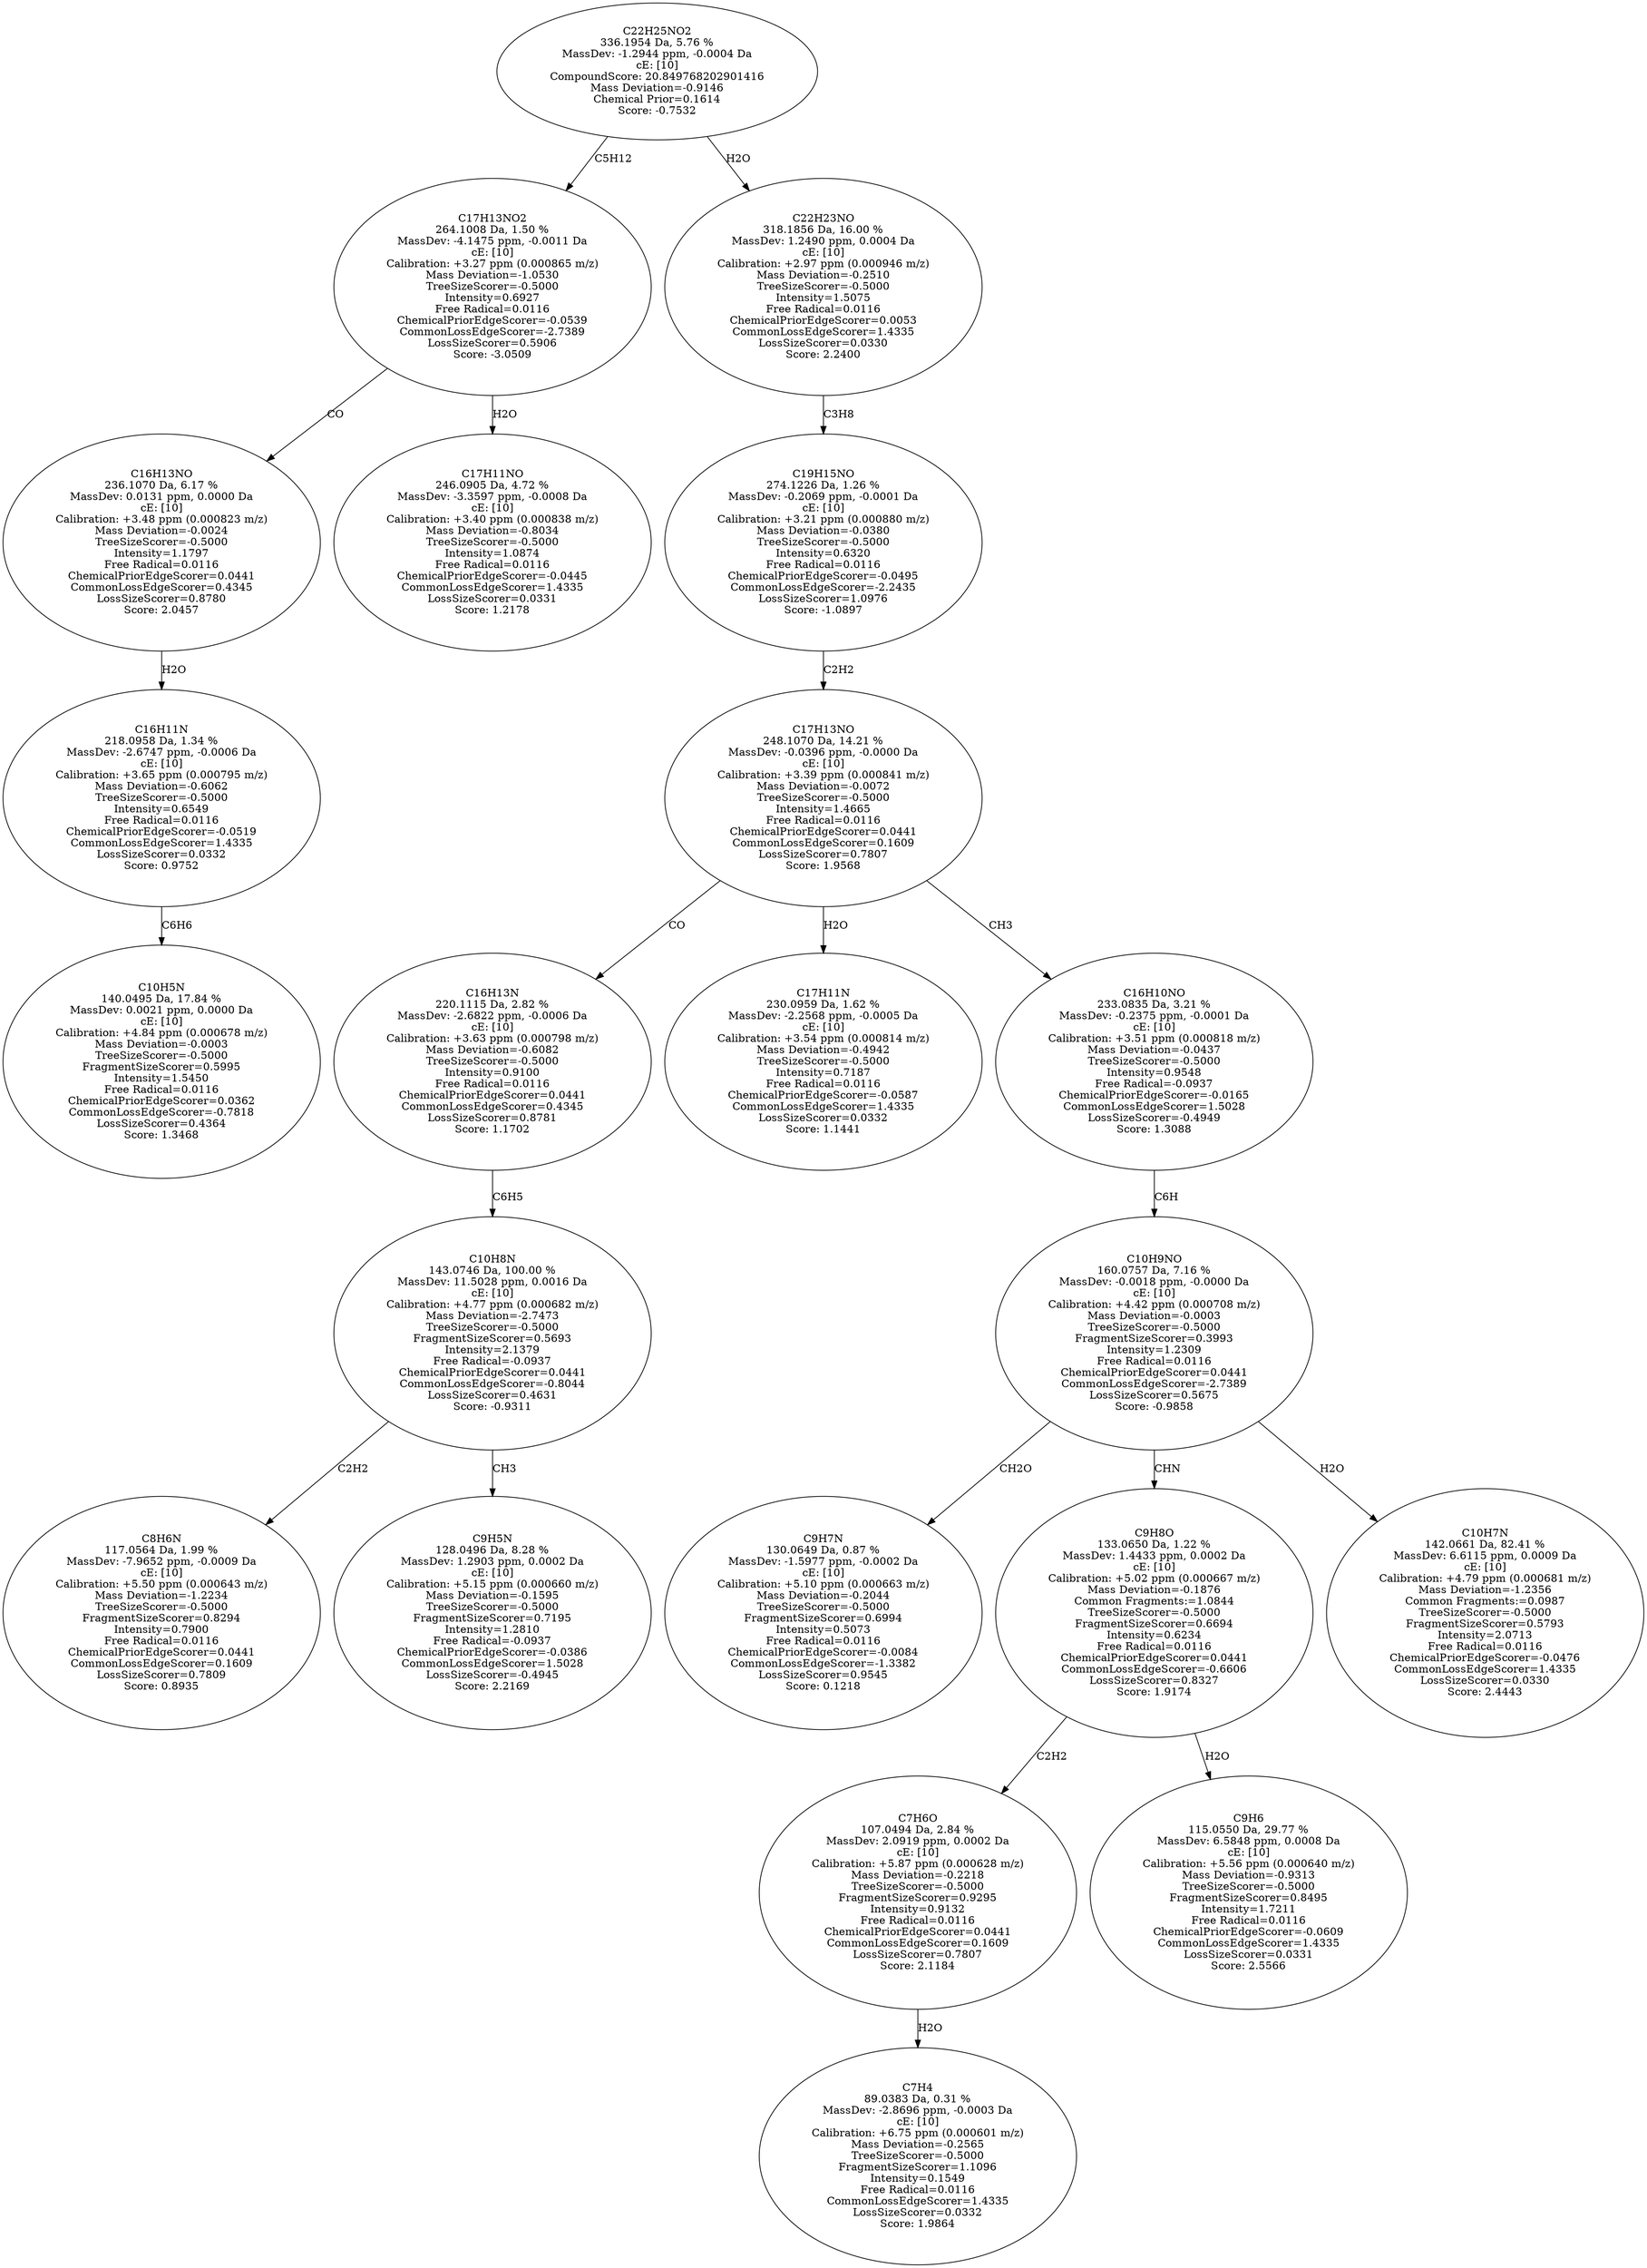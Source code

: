 strict digraph {
v1 [label="C10H5N\n140.0495 Da, 17.84 %\nMassDev: 0.0021 ppm, 0.0000 Da\ncE: [10]\nCalibration: +4.84 ppm (0.000678 m/z)\nMass Deviation=-0.0003\nTreeSizeScorer=-0.5000\nFragmentSizeScorer=0.5995\nIntensity=1.5450\nFree Radical=0.0116\nChemicalPriorEdgeScorer=0.0362\nCommonLossEdgeScorer=-0.7818\nLossSizeScorer=0.4364\nScore: 1.3468"];
v2 [label="C16H11N\n218.0958 Da, 1.34 %\nMassDev: -2.6747 ppm, -0.0006 Da\ncE: [10]\nCalibration: +3.65 ppm (0.000795 m/z)\nMass Deviation=-0.6062\nTreeSizeScorer=-0.5000\nIntensity=0.6549\nFree Radical=0.0116\nChemicalPriorEdgeScorer=-0.0519\nCommonLossEdgeScorer=1.4335\nLossSizeScorer=0.0332\nScore: 0.9752"];
v3 [label="C16H13NO\n236.1070 Da, 6.17 %\nMassDev: 0.0131 ppm, 0.0000 Da\ncE: [10]\nCalibration: +3.48 ppm (0.000823 m/z)\nMass Deviation=-0.0024\nTreeSizeScorer=-0.5000\nIntensity=1.1797\nFree Radical=0.0116\nChemicalPriorEdgeScorer=0.0441\nCommonLossEdgeScorer=0.4345\nLossSizeScorer=0.8780\nScore: 2.0457"];
v4 [label="C17H11NO\n246.0905 Da, 4.72 %\nMassDev: -3.3597 ppm, -0.0008 Da\ncE: [10]\nCalibration: +3.40 ppm (0.000838 m/z)\nMass Deviation=-0.8034\nTreeSizeScorer=-0.5000\nIntensity=1.0874\nFree Radical=0.0116\nChemicalPriorEdgeScorer=-0.0445\nCommonLossEdgeScorer=1.4335\nLossSizeScorer=0.0331\nScore: 1.2178"];
v5 [label="C17H13NO2\n264.1008 Da, 1.50 %\nMassDev: -4.1475 ppm, -0.0011 Da\ncE: [10]\nCalibration: +3.27 ppm (0.000865 m/z)\nMass Deviation=-1.0530\nTreeSizeScorer=-0.5000\nIntensity=0.6927\nFree Radical=0.0116\nChemicalPriorEdgeScorer=-0.0539\nCommonLossEdgeScorer=-2.7389\nLossSizeScorer=0.5906\nScore: -3.0509"];
v6 [label="C8H6N\n117.0564 Da, 1.99 %\nMassDev: -7.9652 ppm, -0.0009 Da\ncE: [10]\nCalibration: +5.50 ppm (0.000643 m/z)\nMass Deviation=-1.2234\nTreeSizeScorer=-0.5000\nFragmentSizeScorer=0.8294\nIntensity=0.7900\nFree Radical=0.0116\nChemicalPriorEdgeScorer=0.0441\nCommonLossEdgeScorer=0.1609\nLossSizeScorer=0.7809\nScore: 0.8935"];
v7 [label="C9H5N\n128.0496 Da, 8.28 %\nMassDev: 1.2903 ppm, 0.0002 Da\ncE: [10]\nCalibration: +5.15 ppm (0.000660 m/z)\nMass Deviation=-0.1595\nTreeSizeScorer=-0.5000\nFragmentSizeScorer=0.7195\nIntensity=1.2810\nFree Radical=-0.0937\nChemicalPriorEdgeScorer=-0.0386\nCommonLossEdgeScorer=1.5028\nLossSizeScorer=-0.4945\nScore: 2.2169"];
v8 [label="C10H8N\n143.0746 Da, 100.00 %\nMassDev: 11.5028 ppm, 0.0016 Da\ncE: [10]\nCalibration: +4.77 ppm (0.000682 m/z)\nMass Deviation=-2.7473\nTreeSizeScorer=-0.5000\nFragmentSizeScorer=0.5693\nIntensity=2.1379\nFree Radical=-0.0937\nChemicalPriorEdgeScorer=0.0441\nCommonLossEdgeScorer=-0.8044\nLossSizeScorer=0.4631\nScore: -0.9311"];
v9 [label="C16H13N\n220.1115 Da, 2.82 %\nMassDev: -2.6822 ppm, -0.0006 Da\ncE: [10]\nCalibration: +3.63 ppm (0.000798 m/z)\nMass Deviation=-0.6082\nTreeSizeScorer=-0.5000\nIntensity=0.9100\nFree Radical=0.0116\nChemicalPriorEdgeScorer=0.0441\nCommonLossEdgeScorer=0.4345\nLossSizeScorer=0.8781\nScore: 1.1702"];
v10 [label="C17H11N\n230.0959 Da, 1.62 %\nMassDev: -2.2568 ppm, -0.0005 Da\ncE: [10]\nCalibration: +3.54 ppm (0.000814 m/z)\nMass Deviation=-0.4942\nTreeSizeScorer=-0.5000\nIntensity=0.7187\nFree Radical=0.0116\nChemicalPriorEdgeScorer=-0.0587\nCommonLossEdgeScorer=1.4335\nLossSizeScorer=0.0332\nScore: 1.1441"];
v11 [label="C9H7N\n130.0649 Da, 0.87 %\nMassDev: -1.5977 ppm, -0.0002 Da\ncE: [10]\nCalibration: +5.10 ppm (0.000663 m/z)\nMass Deviation=-0.2044\nTreeSizeScorer=-0.5000\nFragmentSizeScorer=0.6994\nIntensity=0.5073\nFree Radical=0.0116\nChemicalPriorEdgeScorer=-0.0084\nCommonLossEdgeScorer=-1.3382\nLossSizeScorer=0.9545\nScore: 0.1218"];
v12 [label="C7H4\n89.0383 Da, 0.31 %\nMassDev: -2.8696 ppm, -0.0003 Da\ncE: [10]\nCalibration: +6.75 ppm (0.000601 m/z)\nMass Deviation=-0.2565\nTreeSizeScorer=-0.5000\nFragmentSizeScorer=1.1096\nIntensity=0.1549\nFree Radical=0.0116\nCommonLossEdgeScorer=1.4335\nLossSizeScorer=0.0332\nScore: 1.9864"];
v13 [label="C7H6O\n107.0494 Da, 2.84 %\nMassDev: 2.0919 ppm, 0.0002 Da\ncE: [10]\nCalibration: +5.87 ppm (0.000628 m/z)\nMass Deviation=-0.2218\nTreeSizeScorer=-0.5000\nFragmentSizeScorer=0.9295\nIntensity=0.9132\nFree Radical=0.0116\nChemicalPriorEdgeScorer=0.0441\nCommonLossEdgeScorer=0.1609\nLossSizeScorer=0.7807\nScore: 2.1184"];
v14 [label="C9H6\n115.0550 Da, 29.77 %\nMassDev: 6.5848 ppm, 0.0008 Da\ncE: [10]\nCalibration: +5.56 ppm (0.000640 m/z)\nMass Deviation=-0.9313\nTreeSizeScorer=-0.5000\nFragmentSizeScorer=0.8495\nIntensity=1.7211\nFree Radical=0.0116\nChemicalPriorEdgeScorer=-0.0609\nCommonLossEdgeScorer=1.4335\nLossSizeScorer=0.0331\nScore: 2.5566"];
v15 [label="C9H8O\n133.0650 Da, 1.22 %\nMassDev: 1.4433 ppm, 0.0002 Da\ncE: [10]\nCalibration: +5.02 ppm (0.000667 m/z)\nMass Deviation=-0.1876\nCommon Fragments:=1.0844\nTreeSizeScorer=-0.5000\nFragmentSizeScorer=0.6694\nIntensity=0.6234\nFree Radical=0.0116\nChemicalPriorEdgeScorer=0.0441\nCommonLossEdgeScorer=-0.6606\nLossSizeScorer=0.8327\nScore: 1.9174"];
v16 [label="C10H7N\n142.0661 Da, 82.41 %\nMassDev: 6.6115 ppm, 0.0009 Da\ncE: [10]\nCalibration: +4.79 ppm (0.000681 m/z)\nMass Deviation=-1.2356\nCommon Fragments:=0.0987\nTreeSizeScorer=-0.5000\nFragmentSizeScorer=0.5793\nIntensity=2.0713\nFree Radical=0.0116\nChemicalPriorEdgeScorer=-0.0476\nCommonLossEdgeScorer=1.4335\nLossSizeScorer=0.0330\nScore: 2.4443"];
v17 [label="C10H9NO\n160.0757 Da, 7.16 %\nMassDev: -0.0018 ppm, -0.0000 Da\ncE: [10]\nCalibration: +4.42 ppm (0.000708 m/z)\nMass Deviation=-0.0003\nTreeSizeScorer=-0.5000\nFragmentSizeScorer=0.3993\nIntensity=1.2309\nFree Radical=0.0116\nChemicalPriorEdgeScorer=0.0441\nCommonLossEdgeScorer=-2.7389\nLossSizeScorer=0.5675\nScore: -0.9858"];
v18 [label="C16H10NO\n233.0835 Da, 3.21 %\nMassDev: -0.2375 ppm, -0.0001 Da\ncE: [10]\nCalibration: +3.51 ppm (0.000818 m/z)\nMass Deviation=-0.0437\nTreeSizeScorer=-0.5000\nIntensity=0.9548\nFree Radical=-0.0937\nChemicalPriorEdgeScorer=-0.0165\nCommonLossEdgeScorer=1.5028\nLossSizeScorer=-0.4949\nScore: 1.3088"];
v19 [label="C17H13NO\n248.1070 Da, 14.21 %\nMassDev: -0.0396 ppm, -0.0000 Da\ncE: [10]\nCalibration: +3.39 ppm (0.000841 m/z)\nMass Deviation=-0.0072\nTreeSizeScorer=-0.5000\nIntensity=1.4665\nFree Radical=0.0116\nChemicalPriorEdgeScorer=0.0441\nCommonLossEdgeScorer=0.1609\nLossSizeScorer=0.7807\nScore: 1.9568"];
v20 [label="C19H15NO\n274.1226 Da, 1.26 %\nMassDev: -0.2069 ppm, -0.0001 Da\ncE: [10]\nCalibration: +3.21 ppm (0.000880 m/z)\nMass Deviation=-0.0380\nTreeSizeScorer=-0.5000\nIntensity=0.6320\nFree Radical=0.0116\nChemicalPriorEdgeScorer=-0.0495\nCommonLossEdgeScorer=-2.2435\nLossSizeScorer=1.0976\nScore: -1.0897"];
v21 [label="C22H23NO\n318.1856 Da, 16.00 %\nMassDev: 1.2490 ppm, 0.0004 Da\ncE: [10]\nCalibration: +2.97 ppm (0.000946 m/z)\nMass Deviation=-0.2510\nTreeSizeScorer=-0.5000\nIntensity=1.5075\nFree Radical=0.0116\nChemicalPriorEdgeScorer=0.0053\nCommonLossEdgeScorer=1.4335\nLossSizeScorer=0.0330\nScore: 2.2400"];
v22 [label="C22H25NO2\n336.1954 Da, 5.76 %\nMassDev: -1.2944 ppm, -0.0004 Da\ncE: [10]\nCompoundScore: 20.849768202901416\nMass Deviation=-0.9146\nChemical Prior=0.1614\nScore: -0.7532"];
v2 -> v1 [label="C6H6"];
v3 -> v2 [label="H2O"];
v5 -> v3 [label="CO"];
v5 -> v4 [label="H2O"];
v22 -> v5 [label="C5H12"];
v8 -> v6 [label="C2H2"];
v8 -> v7 [label="CH3"];
v9 -> v8 [label="C6H5"];
v19 -> v9 [label="CO"];
v19 -> v10 [label="H2O"];
v17 -> v11 [label="CH2O"];
v13 -> v12 [label="H2O"];
v15 -> v13 [label="C2H2"];
v15 -> v14 [label="H2O"];
v17 -> v15 [label="CHN"];
v17 -> v16 [label="H2O"];
v18 -> v17 [label="C6H"];
v19 -> v18 [label="CH3"];
v20 -> v19 [label="C2H2"];
v21 -> v20 [label="C3H8"];
v22 -> v21 [label="H2O"];
}